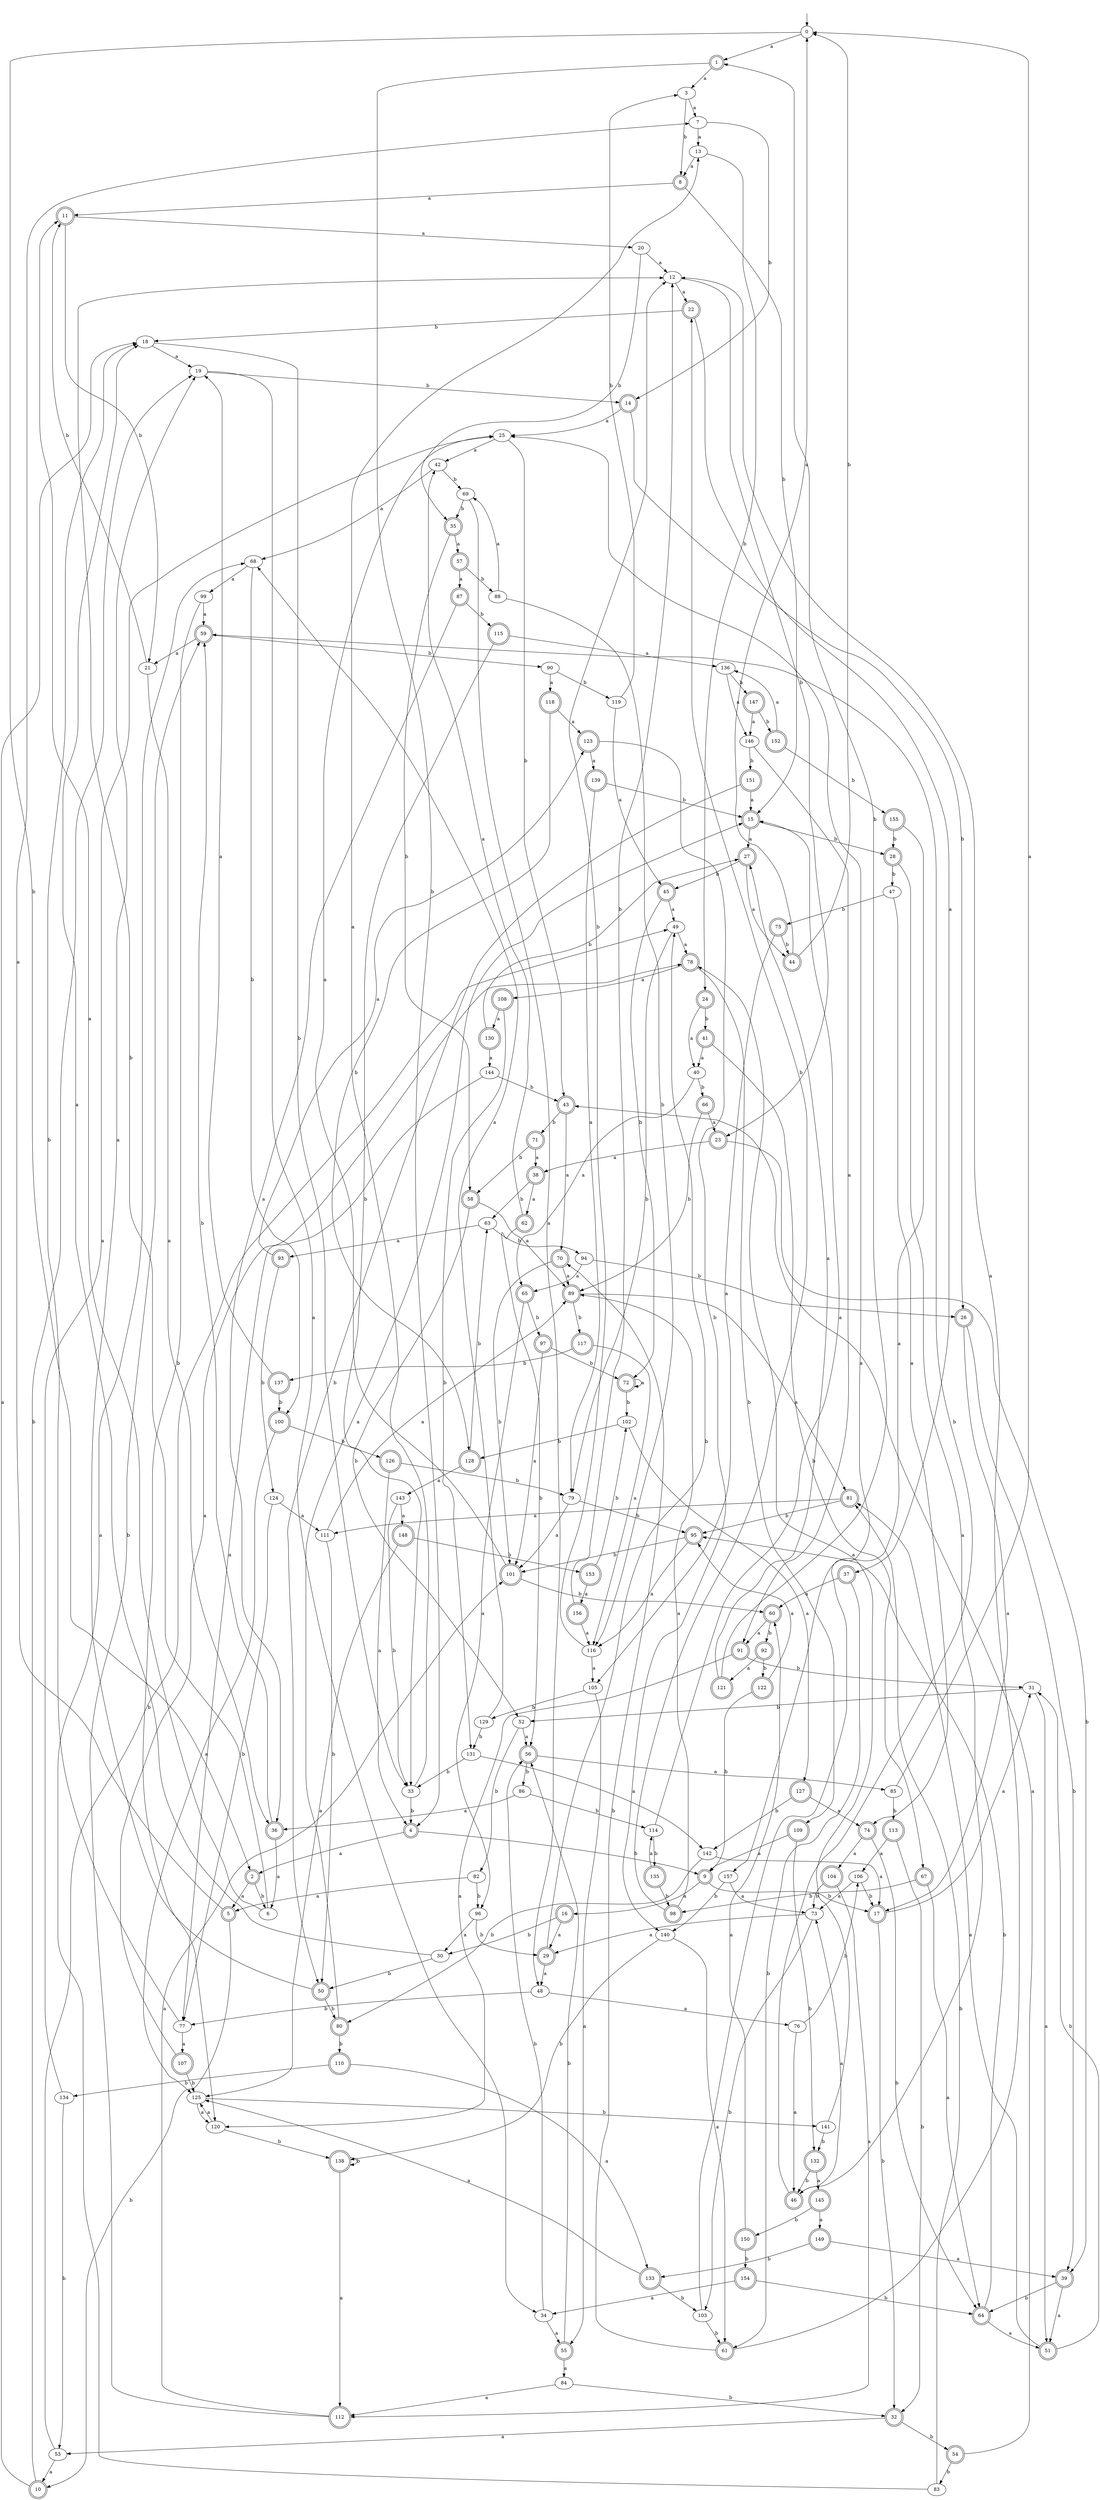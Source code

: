 digraph RandomDFA {
  __start0 [label="", shape=none];
  __start0 -> 0 [label=""];
  0 [shape=circle]
  0 -> 1 [label="a"]
  0 -> 2 [label="b"]
  1 [shape=doublecircle]
  1 -> 3 [label="a"]
  1 -> 4 [label="b"]
  2 [shape=doublecircle]
  2 -> 5 [label="a"]
  2 -> 6 [label="b"]
  3
  3 -> 7 [label="a"]
  3 -> 8 [label="b"]
  4 [shape=doublecircle]
  4 -> 2 [label="a"]
  4 -> 9 [label="b"]
  5 [shape=doublecircle]
  5 -> 7 [label="a"]
  5 -> 10 [label="b"]
  6
  6 -> 11 [label="a"]
  6 -> 12 [label="b"]
  7
  7 -> 13 [label="a"]
  7 -> 14 [label="b"]
  8 [shape=doublecircle]
  8 -> 11 [label="a"]
  8 -> 15 [label="b"]
  9 [shape=doublecircle]
  9 -> 16 [label="a"]
  9 -> 17 [label="b"]
  10 [shape=doublecircle]
  10 -> 18 [label="a"]
  10 -> 19 [label="b"]
  11 [shape=doublecircle]
  11 -> 20 [label="a"]
  11 -> 21 [label="b"]
  12
  12 -> 22 [label="a"]
  12 -> 23 [label="b"]
  13
  13 -> 8 [label="a"]
  13 -> 24 [label="b"]
  14 [shape=doublecircle]
  14 -> 25 [label="a"]
  14 -> 26 [label="b"]
  15 [shape=doublecircle]
  15 -> 27 [label="a"]
  15 -> 28 [label="b"]
  16 [shape=doublecircle]
  16 -> 29 [label="a"]
  16 -> 30 [label="b"]
  17 [shape=doublecircle]
  17 -> 31 [label="a"]
  17 -> 32 [label="b"]
  18
  18 -> 19 [label="a"]
  18 -> 33 [label="b"]
  19
  19 -> 34 [label="a"]
  19 -> 14 [label="b"]
  20
  20 -> 12 [label="a"]
  20 -> 35 [label="b"]
  21
  21 -> 36 [label="a"]
  21 -> 11 [label="b"]
  22 [shape=doublecircle]
  22 -> 37 [label="a"]
  22 -> 18 [label="b"]
  23 [shape=doublecircle]
  23 -> 38 [label="a"]
  23 -> 39 [label="b"]
  24 [shape=doublecircle]
  24 -> 40 [label="a"]
  24 -> 41 [label="b"]
  25
  25 -> 42 [label="a"]
  25 -> 43 [label="b"]
  26 [shape=doublecircle]
  26 -> 17 [label="a"]
  26 -> 39 [label="b"]
  27 [shape=doublecircle]
  27 -> 44 [label="a"]
  27 -> 45 [label="b"]
  28 [shape=doublecircle]
  28 -> 46 [label="a"]
  28 -> 47 [label="b"]
  29 [shape=doublecircle]
  29 -> 48 [label="a"]
  29 -> 49 [label="b"]
  30
  30 -> 18 [label="a"]
  30 -> 50 [label="b"]
  31
  31 -> 51 [label="a"]
  31 -> 52 [label="b"]
  32 [shape=doublecircle]
  32 -> 53 [label="a"]
  32 -> 54 [label="b"]
  33
  33 -> 13 [label="a"]
  33 -> 4 [label="b"]
  34
  34 -> 55 [label="a"]
  34 -> 56 [label="b"]
  35 [shape=doublecircle]
  35 -> 57 [label="a"]
  35 -> 58 [label="b"]
  36 [shape=doublecircle]
  36 -> 6 [label="a"]
  36 -> 59 [label="b"]
  37 [shape=doublecircle]
  37 -> 60 [label="a"]
  37 -> 61 [label="b"]
  38 [shape=doublecircle]
  38 -> 62 [label="a"]
  38 -> 63 [label="b"]
  39 [shape=doublecircle]
  39 -> 51 [label="a"]
  39 -> 64 [label="b"]
  40
  40 -> 65 [label="a"]
  40 -> 66 [label="b"]
  41 [shape=doublecircle]
  41 -> 40 [label="a"]
  41 -> 67 [label="b"]
  42
  42 -> 68 [label="a"]
  42 -> 69 [label="b"]
  43 [shape=doublecircle]
  43 -> 70 [label="a"]
  43 -> 71 [label="b"]
  44 [shape=doublecircle]
  44 -> 0 [label="a"]
  44 -> 0 [label="b"]
  45 [shape=doublecircle]
  45 -> 49 [label="a"]
  45 -> 72 [label="b"]
  46 [shape=doublecircle]
  46 -> 73 [label="a"]
  46 -> 59 [label="b"]
  47
  47 -> 74 [label="a"]
  47 -> 75 [label="b"]
  48
  48 -> 76 [label="a"]
  48 -> 77 [label="b"]
  49
  49 -> 78 [label="a"]
  49 -> 79 [label="b"]
  50 [shape=doublecircle]
  50 -> 19 [label="a"]
  50 -> 80 [label="b"]
  51 [shape=doublecircle]
  51 -> 81 [label="a"]
  51 -> 31 [label="b"]
  52
  52 -> 56 [label="a"]
  52 -> 82 [label="b"]
  53
  53 -> 10 [label="a"]
  53 -> 49 [label="b"]
  54 [shape=doublecircle]
  54 -> 43 [label="a"]
  54 -> 83 [label="b"]
  55 [shape=doublecircle]
  55 -> 84 [label="a"]
  55 -> 56 [label="b"]
  56 [shape=doublecircle]
  56 -> 85 [label="a"]
  56 -> 86 [label="b"]
  57 [shape=doublecircle]
  57 -> 87 [label="a"]
  57 -> 88 [label="b"]
  58 [shape=doublecircle]
  58 -> 89 [label="a"]
  58 -> 52 [label="b"]
  59 [shape=doublecircle]
  59 -> 21 [label="a"]
  59 -> 90 [label="b"]
  60 [shape=doublecircle]
  60 -> 91 [label="a"]
  60 -> 92 [label="b"]
  61 [shape=doublecircle]
  61 -> 12 [label="a"]
  61 -> 70 [label="b"]
  62 [shape=doublecircle]
  62 -> 42 [label="a"]
  62 -> 56 [label="b"]
  63
  63 -> 93 [label="a"]
  63 -> 94 [label="b"]
  64 [shape=doublecircle]
  64 -> 51 [label="a"]
  64 -> 95 [label="b"]
  65 [shape=doublecircle]
  65 -> 96 [label="a"]
  65 -> 97 [label="b"]
  66 [shape=doublecircle]
  66 -> 23 [label="a"]
  66 -> 89 [label="b"]
  67 [shape=doublecircle]
  67 -> 64 [label="a"]
  67 -> 98 [label="b"]
  68
  68 -> 99 [label="a"]
  68 -> 100 [label="b"]
  69
  69 -> 48 [label="a"]
  69 -> 35 [label="b"]
  70 [shape=doublecircle]
  70 -> 89 [label="a"]
  70 -> 101 [label="b"]
  71 [shape=doublecircle]
  71 -> 38 [label="a"]
  71 -> 58 [label="b"]
  72 [shape=doublecircle]
  72 -> 72 [label="a"]
  72 -> 102 [label="b"]
  73
  73 -> 29 [label="a"]
  73 -> 103 [label="b"]
  74 [shape=doublecircle]
  74 -> 104 [label="a"]
  74 -> 64 [label="b"]
  75 [shape=doublecircle]
  75 -> 105 [label="a"]
  75 -> 44 [label="b"]
  76
  76 -> 46 [label="a"]
  76 -> 106 [label="b"]
  77
  77 -> 107 [label="a"]
  77 -> 18 [label="b"]
  78 [shape=doublecircle]
  78 -> 108 [label="a"]
  78 -> 109 [label="b"]
  79
  79 -> 101 [label="a"]
  79 -> 95 [label="b"]
  80 [shape=doublecircle]
  80 -> 15 [label="a"]
  80 -> 110 [label="b"]
  81 [shape=doublecircle]
  81 -> 111 [label="a"]
  81 -> 95 [label="b"]
  82
  82 -> 5 [label="a"]
  82 -> 96 [label="b"]
  83
  83 -> 68 [label="a"]
  83 -> 81 [label="b"]
  84
  84 -> 112 [label="a"]
  84 -> 32 [label="b"]
  85
  85 -> 0 [label="a"]
  85 -> 113 [label="b"]
  86
  86 -> 36 [label="a"]
  86 -> 114 [label="b"]
  87 [shape=doublecircle]
  87 -> 36 [label="a"]
  87 -> 115 [label="b"]
  88
  88 -> 69 [label="a"]
  88 -> 116 [label="b"]
  89 [shape=doublecircle]
  89 -> 81 [label="a"]
  89 -> 117 [label="b"]
  90
  90 -> 118 [label="a"]
  90 -> 119 [label="b"]
  91 [shape=doublecircle]
  91 -> 120 [label="a"]
  91 -> 31 [label="b"]
  92 [shape=doublecircle]
  92 -> 121 [label="a"]
  92 -> 122 [label="b"]
  93 [shape=doublecircle]
  93 -> 123 [label="a"]
  93 -> 124 [label="b"]
  94
  94 -> 65 [label="a"]
  94 -> 26 [label="b"]
  95 [shape=doublecircle]
  95 -> 116 [label="a"]
  95 -> 101 [label="b"]
  96
  96 -> 30 [label="a"]
  96 -> 29 [label="b"]
  97 [shape=doublecircle]
  97 -> 101 [label="a"]
  97 -> 72 [label="b"]
  98 [shape=doublecircle]
  98 -> 89 [label="a"]
  98 -> 22 [label="b"]
  99
  99 -> 59 [label="a"]
  99 -> 120 [label="b"]
  100 [shape=doublecircle]
  100 -> 125 [label="a"]
  100 -> 126 [label="b"]
  101 [shape=doublecircle]
  101 -> 25 [label="a"]
  101 -> 60 [label="b"]
  102
  102 -> 127 [label="a"]
  102 -> 128 [label="b"]
  103
  103 -> 25 [label="a"]
  103 -> 61 [label="b"]
  104 [shape=doublecircle]
  104 -> 112 [label="a"]
  104 -> 73 [label="b"]
  105
  105 -> 55 [label="a"]
  105 -> 129 [label="b"]
  106
  106 -> 73 [label="a"]
  106 -> 17 [label="b"]
  107 [shape=doublecircle]
  107 -> 78 [label="a"]
  107 -> 125 [label="b"]
  108 [shape=doublecircle]
  108 -> 130 [label="a"]
  108 -> 131 [label="b"]
  109 [shape=doublecircle]
  109 -> 9 [label="a"]
  109 -> 132 [label="b"]
  110 [shape=doublecircle]
  110 -> 133 [label="a"]
  110 -> 134 [label="b"]
  111
  111 -> 89 [label="a"]
  111 -> 50 [label="b"]
  112 [shape=doublecircle]
  112 -> 101 [label="a"]
  112 -> 59 [label="b"]
  113 [shape=doublecircle]
  113 -> 106 [label="a"]
  113 -> 32 [label="b"]
  114
  114 -> 15 [label="a"]
  114 -> 135 [label="b"]
  115 [shape=doublecircle]
  115 -> 136 [label="a"]
  115 -> 33 [label="b"]
  116
  116 -> 105 [label="a"]
  116 -> 12 [label="b"]
  117 [shape=doublecircle]
  117 -> 116 [label="a"]
  117 -> 137 [label="b"]
  118 [shape=doublecircle]
  118 -> 123 [label="a"]
  118 -> 128 [label="b"]
  119
  119 -> 45 [label="a"]
  119 -> 3 [label="b"]
  120
  120 -> 125 [label="a"]
  120 -> 138 [label="b"]
  121 [shape=doublecircle]
  121 -> 27 [label="a"]
  121 -> 1 [label="b"]
  122 [shape=doublecircle]
  122 -> 95 [label="a"]
  122 -> 9 [label="b"]
  123 [shape=doublecircle]
  123 -> 139 [label="a"]
  123 -> 140 [label="b"]
  124
  124 -> 111 [label="a"]
  124 -> 77 [label="b"]
  125
  125 -> 120 [label="a"]
  125 -> 141 [label="b"]
  126 [shape=doublecircle]
  126 -> 4 [label="a"]
  126 -> 79 [label="b"]
  127 [shape=doublecircle]
  127 -> 74 [label="a"]
  127 -> 142 [label="b"]
  128 [shape=doublecircle]
  128 -> 143 [label="a"]
  128 -> 63 [label="b"]
  129
  129 -> 68 [label="a"]
  129 -> 131 [label="b"]
  130 [shape=doublecircle]
  130 -> 144 [label="a"]
  130 -> 27 [label="b"]
  131
  131 -> 142 [label="a"]
  131 -> 33 [label="b"]
  132 [shape=doublecircle]
  132 -> 145 [label="a"]
  132 -> 46 [label="b"]
  133 [shape=doublecircle]
  133 -> 125 [label="a"]
  133 -> 103 [label="b"]
  134
  134 -> 25 [label="a"]
  134 -> 53 [label="b"]
  135 [shape=doublecircle]
  135 -> 114 [label="a"]
  135 -> 98 [label="b"]
  136
  136 -> 146 [label="a"]
  136 -> 147 [label="b"]
  137 [shape=doublecircle]
  137 -> 19 [label="a"]
  137 -> 100 [label="b"]
  138 [shape=doublecircle]
  138 -> 112 [label="a"]
  138 -> 138 [label="b"]
  139 [shape=doublecircle]
  139 -> 79 [label="a"]
  139 -> 15 [label="b"]
  140
  140 -> 61 [label="a"]
  140 -> 138 [label="b"]
  141
  141 -> 78 [label="a"]
  141 -> 132 [label="b"]
  142
  142 -> 17 [label="a"]
  142 -> 80 [label="b"]
  143
  143 -> 148 [label="a"]
  143 -> 33 [label="b"]
  144
  144 -> 77 [label="a"]
  144 -> 43 [label="b"]
  145 [shape=doublecircle]
  145 -> 149 [label="a"]
  145 -> 150 [label="b"]
  146
  146 -> 91 [label="a"]
  146 -> 151 [label="b"]
  147 [shape=doublecircle]
  147 -> 146 [label="a"]
  147 -> 152 [label="b"]
  148 [shape=doublecircle]
  148 -> 125 [label="a"]
  148 -> 153 [label="b"]
  149 [shape=doublecircle]
  149 -> 39 [label="a"]
  149 -> 133 [label="b"]
  150 [shape=doublecircle]
  150 -> 60 [label="a"]
  150 -> 154 [label="b"]
  151 [shape=doublecircle]
  151 -> 15 [label="a"]
  151 -> 50 [label="b"]
  152 [shape=doublecircle]
  152 -> 136 [label="a"]
  152 -> 155 [label="b"]
  153 [shape=doublecircle]
  153 -> 156 [label="a"]
  153 -> 102 [label="b"]
  154 [shape=doublecircle]
  154 -> 34 [label="a"]
  154 -> 64 [label="b"]
  155 [shape=doublecircle]
  155 -> 157 [label="a"]
  155 -> 28 [label="b"]
  156 [shape=doublecircle]
  156 -> 116 [label="a"]
  156 -> 12 [label="b"]
  157
  157 -> 73 [label="a"]
  157 -> 140 [label="b"]
}
